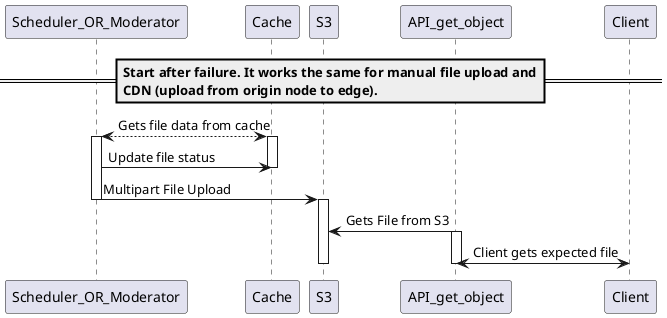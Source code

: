 @startuml

==Start after failure. It works the same for manual file upload and\nCDN (upload from origin node to edge).==

Scheduler_OR_Moderator <--> Cache: Gets file data from cache
activate Cache
activate Scheduler_OR_Moderator
Scheduler_OR_Moderator -> Cache: Update file status
deactivate Cache
Scheduler_OR_Moderator -> S3: Multipart File Upload
deactivate Scheduler_OR_Moderator

activate S3

S3 <- API_get_object: Gets File from S3
activate API_get_object
API_get_object <-> Client: Client gets expected file
deactivate API_get_object
deactivate S3
@enduml